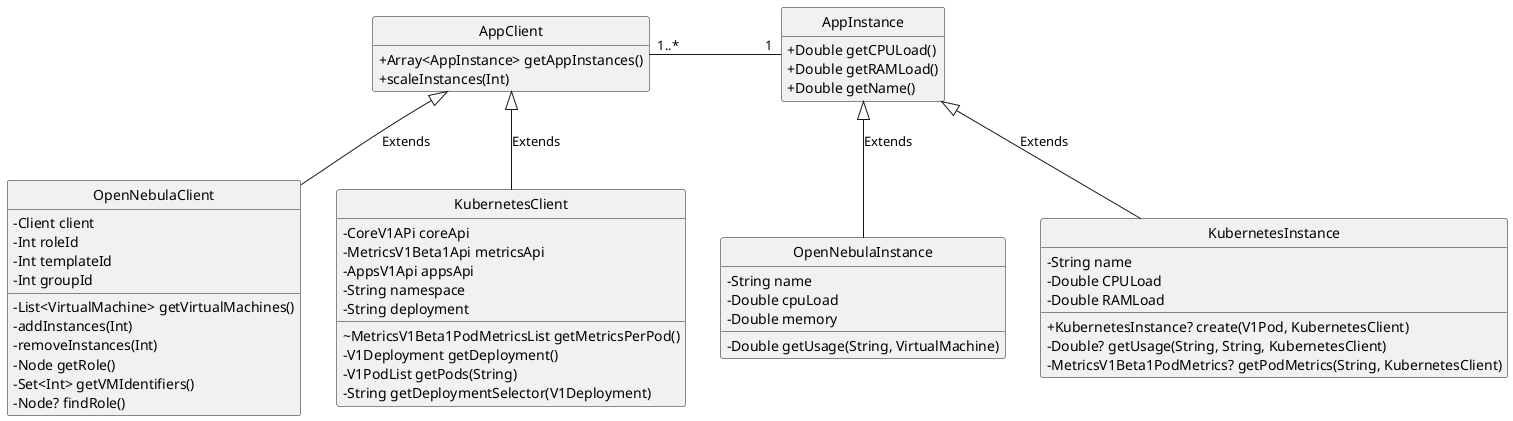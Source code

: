 @startuml
hide circle
hide empty members
skinparam classAttributeIconSize 0
skinparam monochrome true

together {
 class "KubernetesClient" as kc {
   -CoreV1APi coreApi
   -MetricsV1Beta1Api metricsApi
   -AppsV1Api appsApi
   -String namespace
   -String deployment
   ~MetricsV1Beta1PodMetricsList getMetricsPerPod()
   -V1Deployment getDeployment()
   -V1PodList getPods(String)
   -String getDeploymentSelector(V1Deployment)
 }
 class "AppClient" as ac {
  +Array<AppInstance> getAppInstances()
  +scaleInstances(Int)
 }
 class "OpenNebulaClient" as oc {
  -Client client
  -Int roleId
  -Int templateId
  -Int groupId
  -List<VirtualMachine> getVirtualMachines()
  -addInstances(Int)
  -removeInstances(Int)
  -Node getRole()
  -Set<Int> getVMIdentifiers()
  -Node? findRole()
 }
 kc -down-|> ac: Extends
 oc -up-|> ac: Extends
}
together {
 class "KubernetesInstance" as ki {
  -String name
  -Double CPULoad
  -Double RAMLoad
  +KubernetesInstance? create(V1Pod, KubernetesClient)
  -Double? getUsage(String, String, KubernetesClient)
  -MetricsV1Beta1PodMetrics? getPodMetrics(String, KubernetesClient)
 }
 class "AppInstance" as ai {
  +Double getCPULoad()
  +Double getRAMLoad()
  +Double getName()
 }
 class "OpenNebulaInstance" as oi {
  -String name
  -Double cpuLoad
  -Double memory
  -Double getUsage(String, VirtualMachine)
 }
 ki -down-|> ai: Extends
 oi -up-|> ai: Extends
}
ac "1..*" - "1" ai
@enduml